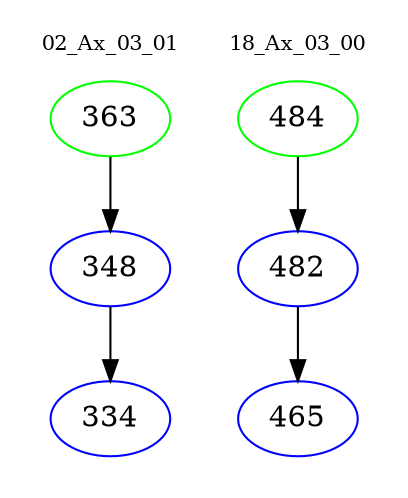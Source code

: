 digraph{
subgraph cluster_0 {
color = white
label = "02_Ax_03_01";
fontsize=10;
T0_363 [label="363", color="green"]
T0_363 -> T0_348 [color="black"]
T0_348 [label="348", color="blue"]
T0_348 -> T0_334 [color="black"]
T0_334 [label="334", color="blue"]
}
subgraph cluster_1 {
color = white
label = "18_Ax_03_00";
fontsize=10;
T1_484 [label="484", color="green"]
T1_484 -> T1_482 [color="black"]
T1_482 [label="482", color="blue"]
T1_482 -> T1_465 [color="black"]
T1_465 [label="465", color="blue"]
}
}
